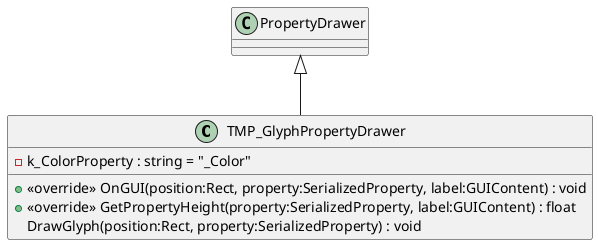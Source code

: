 @startuml
class TMP_GlyphPropertyDrawer {
    - k_ColorProperty : string = "_Color"
    + <<override>> OnGUI(position:Rect, property:SerializedProperty, label:GUIContent) : void
    + <<override>> GetPropertyHeight(property:SerializedProperty, label:GUIContent) : float
    DrawGlyph(position:Rect, property:SerializedProperty) : void
}
PropertyDrawer <|-- TMP_GlyphPropertyDrawer
@enduml
